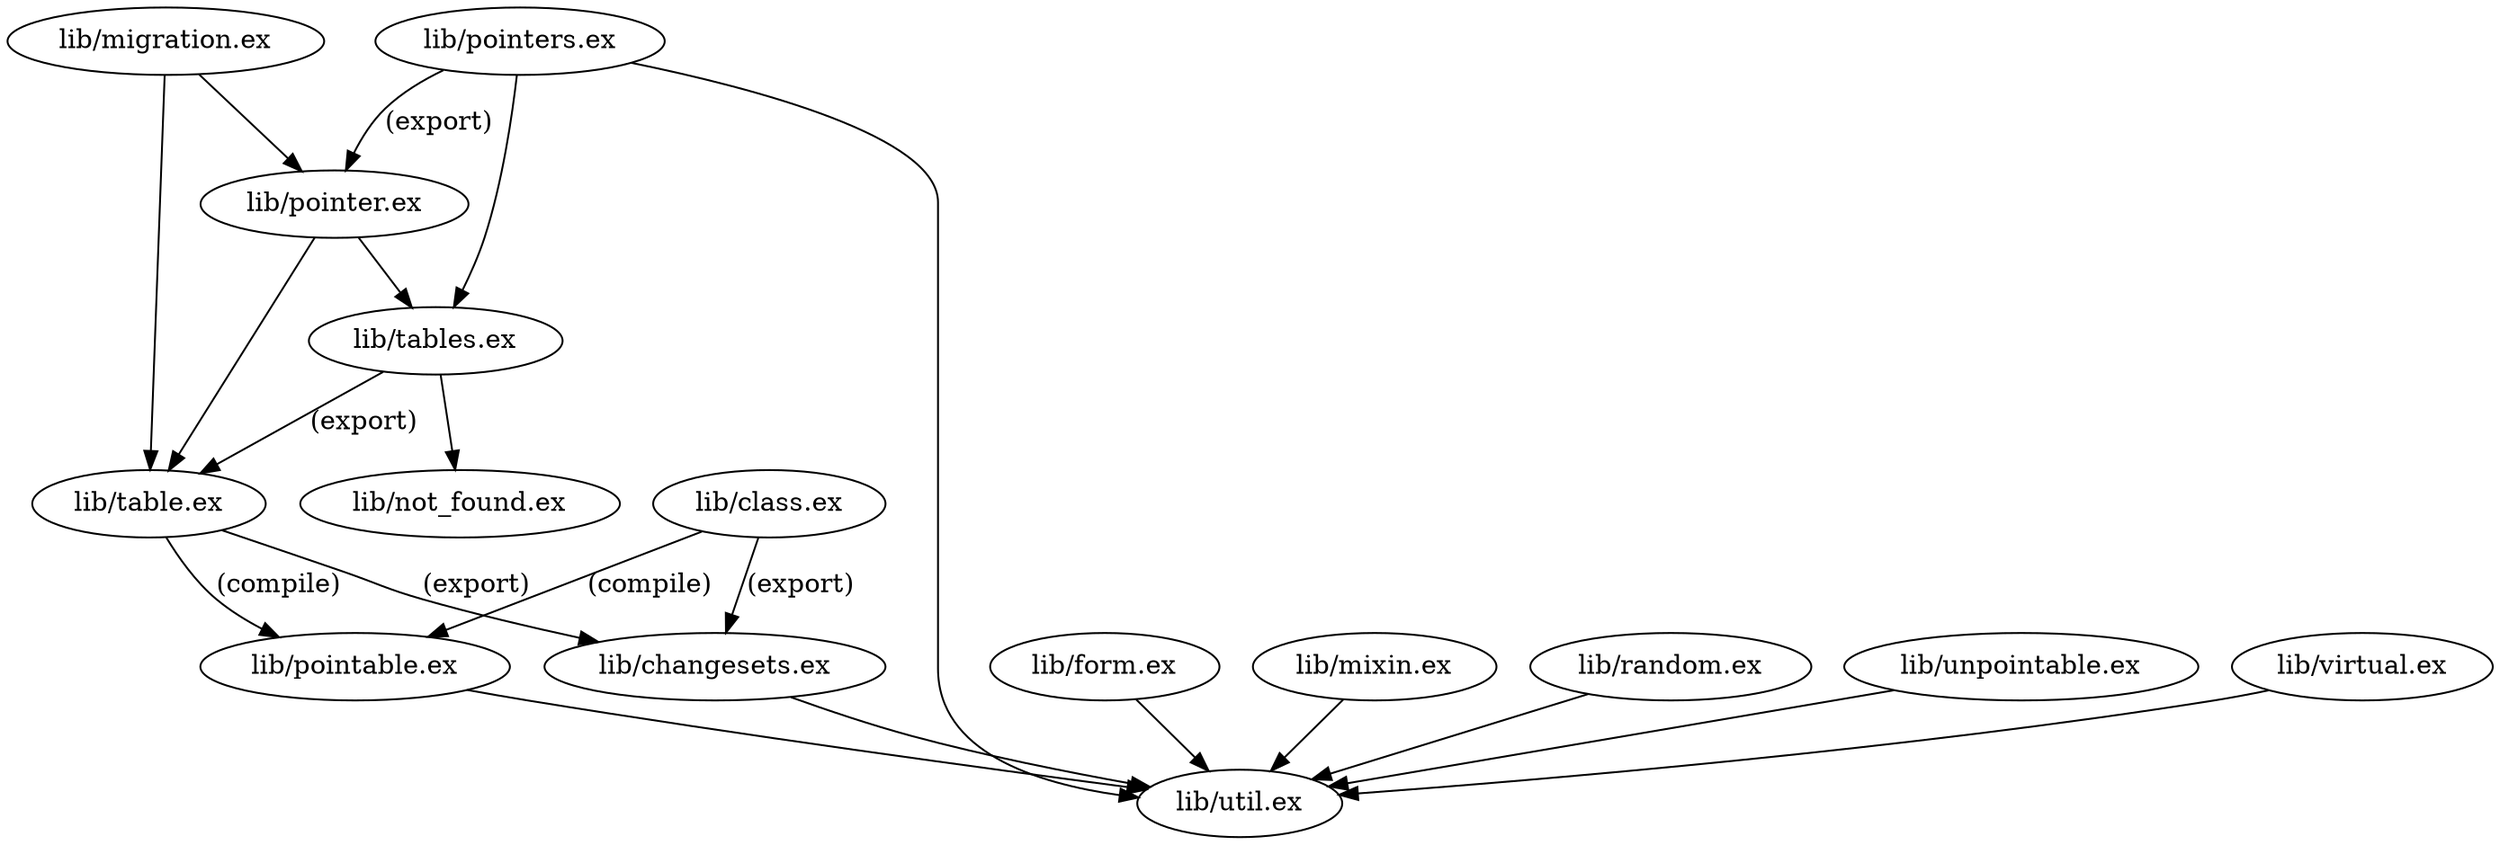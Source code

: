 digraph "xref graph" {
  "lib/changesets.ex"
  "lib/changesets.ex" -> "lib/util.ex"
  "lib/class.ex"
  "lib/class.ex" -> "lib/changesets.ex" [label="(export)"]
  "lib/class.ex" -> "lib/pointable.ex" [label="(compile)"]
  "lib/pointable.ex" -> "lib/util.ex"
  "lib/form.ex"
  "lib/form.ex" -> "lib/util.ex"
  "lib/migration.ex"
  "lib/migration.ex" -> "lib/pointer.ex"
  "lib/pointer.ex" -> "lib/table.ex"
  "lib/table.ex" -> "lib/changesets.ex" [label="(export)"]
  "lib/table.ex" -> "lib/pointable.ex" [label="(compile)"]
  "lib/pointer.ex" -> "lib/tables.ex"
  "lib/tables.ex" -> "lib/not_found.ex"
  "lib/tables.ex" -> "lib/table.ex" [label="(export)"]
  "lib/migration.ex" -> "lib/table.ex"
  "lib/mixin.ex"
  "lib/mixin.ex" -> "lib/util.ex"
  "lib/not_found.ex"
  "lib/pointable.ex"
  "lib/pointer.ex"
  "lib/pointers.ex"
  "lib/pointers.ex" -> "lib/pointer.ex" [label="(export)"]
  "lib/pointers.ex" -> "lib/tables.ex"
  "lib/pointers.ex" -> "lib/util.ex"
  "lib/random.ex"
  "lib/random.ex" -> "lib/util.ex"
  "lib/table.ex"
  "lib/tables.ex"
  "lib/unpointable.ex"
  "lib/unpointable.ex" -> "lib/util.ex"
  "lib/util.ex"
  "lib/virtual.ex"
  "lib/virtual.ex" -> "lib/util.ex"
}
